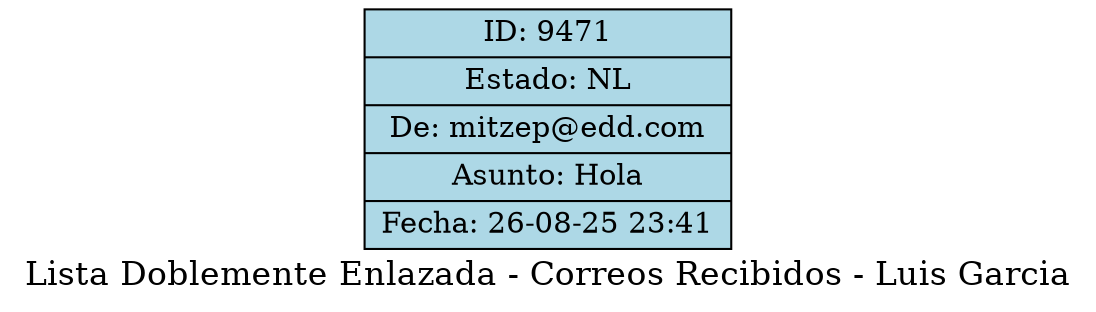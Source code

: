 digraph G {
    label="Lista Doblemente Enlazada - Correos Recibidos - Luis Garcia";
    fontsize=16;
    rankdir=LR;
    node [shape=record, style=filled];
    correo_9471 [label="ID: 9471|Estado: NL|De: mitzep@edd.com|Asunto: Hola|Fecha: 26-08-25 23:41", fillcolor=lightblue];
}

